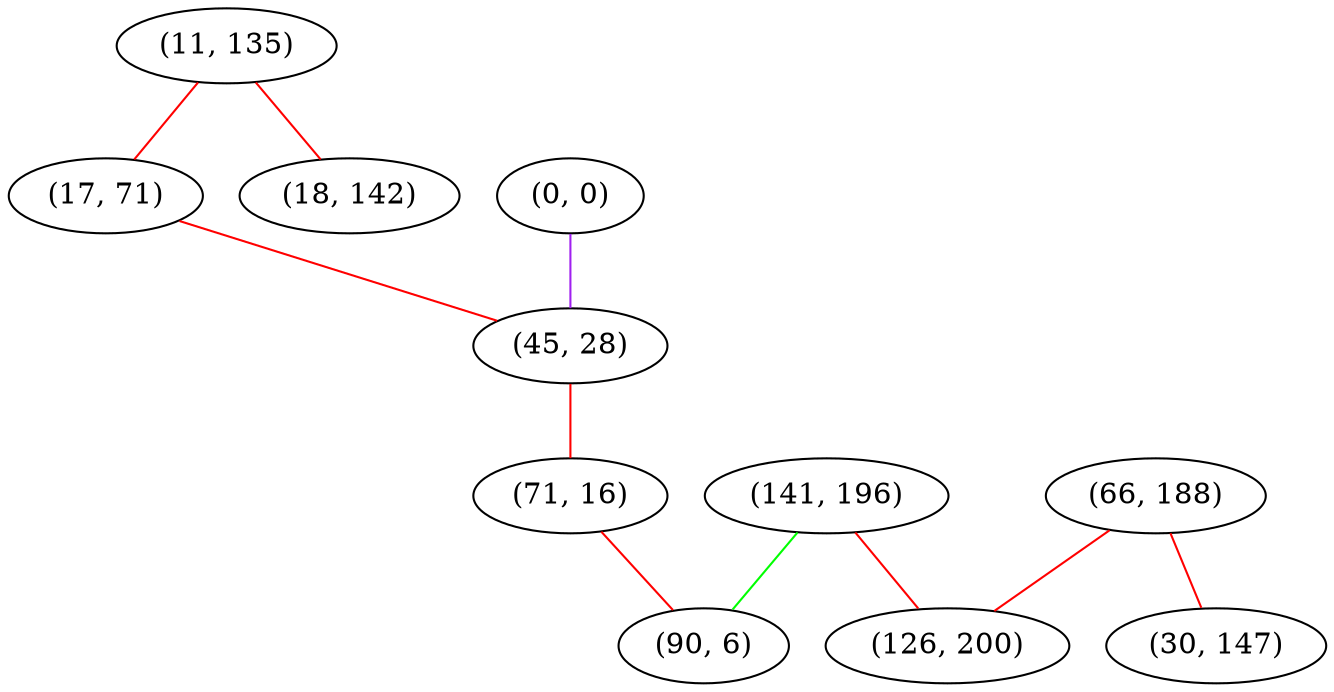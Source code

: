 graph "" {
"(11, 135)";
"(0, 0)";
"(66, 188)";
"(17, 71)";
"(141, 196)";
"(18, 142)";
"(126, 200)";
"(45, 28)";
"(71, 16)";
"(30, 147)";
"(90, 6)";
"(11, 135)" -- "(18, 142)"  [color=red, key=0, weight=1];
"(11, 135)" -- "(17, 71)"  [color=red, key=0, weight=1];
"(0, 0)" -- "(45, 28)"  [color=purple, key=0, weight=4];
"(66, 188)" -- "(30, 147)"  [color=red, key=0, weight=1];
"(66, 188)" -- "(126, 200)"  [color=red, key=0, weight=1];
"(17, 71)" -- "(45, 28)"  [color=red, key=0, weight=1];
"(141, 196)" -- "(90, 6)"  [color=green, key=0, weight=2];
"(141, 196)" -- "(126, 200)"  [color=red, key=0, weight=1];
"(45, 28)" -- "(71, 16)"  [color=red, key=0, weight=1];
"(71, 16)" -- "(90, 6)"  [color=red, key=0, weight=1];
}
